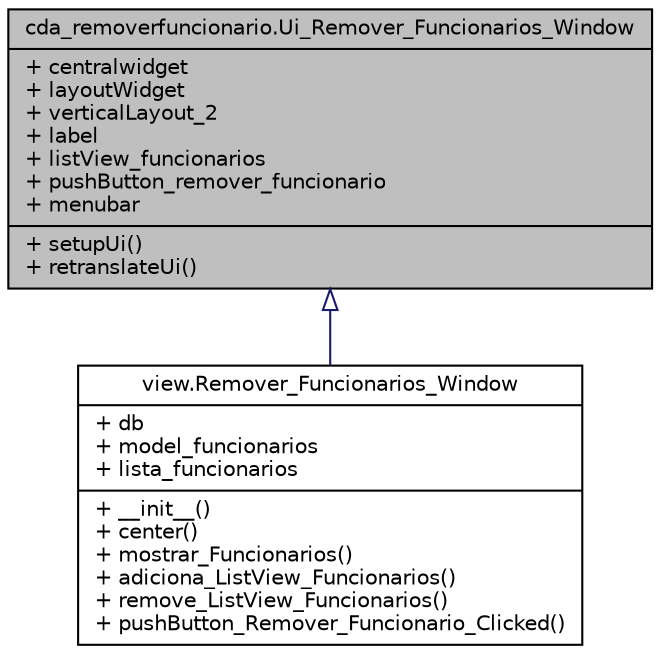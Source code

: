 digraph G
{
 // INTERACTIVE_SVG=YES
  bgcolor="transparent";
  edge [fontname="Helvetica",fontsize="10",labelfontname="Helvetica",labelfontsize="10"];
  node [fontname="Helvetica",fontsize="10",shape=record];
  Node1 [label="{cda_removerfuncionario.Ui_Remover_Funcionarios_Window\n|+ centralwidget\l+ layoutWidget\l+ verticalLayout_2\l+ label\l+ listView_funcionarios\l+ pushButton_remover_funcionario\l+ menubar\l|+ setupUi()\l+ retranslateUi()\l}",height=0.2,width=0.4,color="black", fillcolor="grey75", style="filled" fontcolor="black"];
  Node1 -> Node2 [dir="back",color="midnightblue",fontsize="10",style="solid",arrowtail="onormal",fontname="Helvetica"];
  Node2 [label="{view.Remover_Funcionarios_Window\n|+ db\l+ model_funcionarios\l+ lista_funcionarios\l|+ __init__()\l+ center()\l+ mostrar_Funcionarios()\l+ adiciona_ListView_Funcionarios()\l+ remove_ListView_Funcionarios()\l+ pushButton_Remover_Funcionario_Clicked()\l}",height=0.2,width=0.4,color="black",URL="$classview_1_1_remover___funcionarios___window.html",tooltip="Janela para remover funcionarios."];
}

